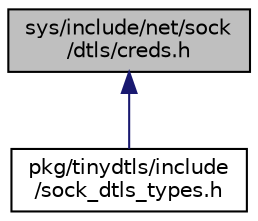 digraph "sys/include/net/sock/dtls/creds.h"
{
 // LATEX_PDF_SIZE
  edge [fontname="Helvetica",fontsize="10",labelfontname="Helvetica",labelfontsize="10"];
  node [fontname="Helvetica",fontsize="10",shape=record];
  Node1 [label="sys/include/net/sock\l/dtls/creds.h",height=0.2,width=0.4,color="black", fillcolor="grey75", style="filled", fontcolor="black",tooltip="DTLS sock definitions."];
  Node1 -> Node2 [dir="back",color="midnightblue",fontsize="10",style="solid",fontname="Helvetica"];
  Node2 [label="pkg/tinydtls/include\l/sock_dtls_types.h",height=0.2,width=0.4,color="black", fillcolor="white", style="filled",URL="$sock__dtls__types_8h.html",tooltip="tinydtls-specific types and functions definitions"];
}
